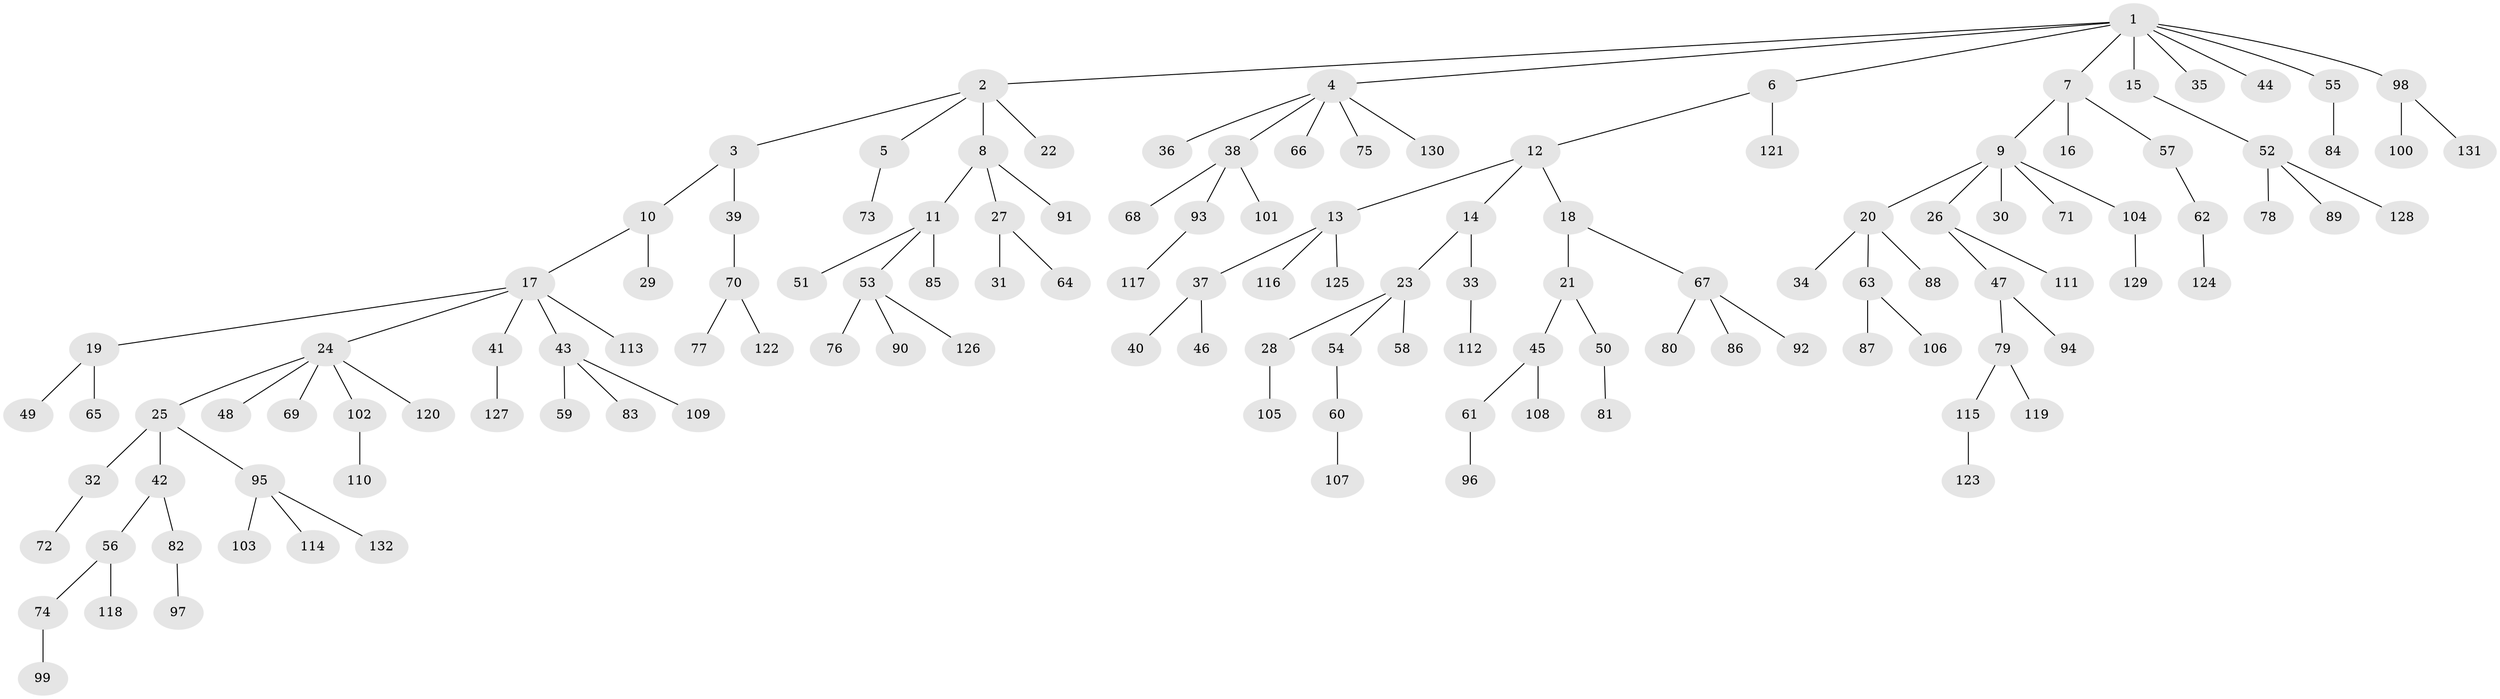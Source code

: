 // Generated by graph-tools (version 1.1) at 2025/15/03/09/25 04:15:27]
// undirected, 132 vertices, 131 edges
graph export_dot {
graph [start="1"]
  node [color=gray90,style=filled];
  1;
  2;
  3;
  4;
  5;
  6;
  7;
  8;
  9;
  10;
  11;
  12;
  13;
  14;
  15;
  16;
  17;
  18;
  19;
  20;
  21;
  22;
  23;
  24;
  25;
  26;
  27;
  28;
  29;
  30;
  31;
  32;
  33;
  34;
  35;
  36;
  37;
  38;
  39;
  40;
  41;
  42;
  43;
  44;
  45;
  46;
  47;
  48;
  49;
  50;
  51;
  52;
  53;
  54;
  55;
  56;
  57;
  58;
  59;
  60;
  61;
  62;
  63;
  64;
  65;
  66;
  67;
  68;
  69;
  70;
  71;
  72;
  73;
  74;
  75;
  76;
  77;
  78;
  79;
  80;
  81;
  82;
  83;
  84;
  85;
  86;
  87;
  88;
  89;
  90;
  91;
  92;
  93;
  94;
  95;
  96;
  97;
  98;
  99;
  100;
  101;
  102;
  103;
  104;
  105;
  106;
  107;
  108;
  109;
  110;
  111;
  112;
  113;
  114;
  115;
  116;
  117;
  118;
  119;
  120;
  121;
  122;
  123;
  124;
  125;
  126;
  127;
  128;
  129;
  130;
  131;
  132;
  1 -- 2;
  1 -- 4;
  1 -- 6;
  1 -- 7;
  1 -- 15;
  1 -- 35;
  1 -- 44;
  1 -- 55;
  1 -- 98;
  2 -- 3;
  2 -- 5;
  2 -- 8;
  2 -- 22;
  3 -- 10;
  3 -- 39;
  4 -- 36;
  4 -- 38;
  4 -- 66;
  4 -- 75;
  4 -- 130;
  5 -- 73;
  6 -- 12;
  6 -- 121;
  7 -- 9;
  7 -- 16;
  7 -- 57;
  8 -- 11;
  8 -- 27;
  8 -- 91;
  9 -- 20;
  9 -- 26;
  9 -- 30;
  9 -- 71;
  9 -- 104;
  10 -- 17;
  10 -- 29;
  11 -- 51;
  11 -- 53;
  11 -- 85;
  12 -- 13;
  12 -- 14;
  12 -- 18;
  13 -- 37;
  13 -- 116;
  13 -- 125;
  14 -- 23;
  14 -- 33;
  15 -- 52;
  17 -- 19;
  17 -- 24;
  17 -- 41;
  17 -- 43;
  17 -- 113;
  18 -- 21;
  18 -- 67;
  19 -- 49;
  19 -- 65;
  20 -- 34;
  20 -- 63;
  20 -- 88;
  21 -- 45;
  21 -- 50;
  23 -- 28;
  23 -- 54;
  23 -- 58;
  24 -- 25;
  24 -- 48;
  24 -- 69;
  24 -- 102;
  24 -- 120;
  25 -- 32;
  25 -- 42;
  25 -- 95;
  26 -- 47;
  26 -- 111;
  27 -- 31;
  27 -- 64;
  28 -- 105;
  32 -- 72;
  33 -- 112;
  37 -- 40;
  37 -- 46;
  38 -- 68;
  38 -- 93;
  38 -- 101;
  39 -- 70;
  41 -- 127;
  42 -- 56;
  42 -- 82;
  43 -- 59;
  43 -- 83;
  43 -- 109;
  45 -- 61;
  45 -- 108;
  47 -- 79;
  47 -- 94;
  50 -- 81;
  52 -- 78;
  52 -- 89;
  52 -- 128;
  53 -- 76;
  53 -- 90;
  53 -- 126;
  54 -- 60;
  55 -- 84;
  56 -- 74;
  56 -- 118;
  57 -- 62;
  60 -- 107;
  61 -- 96;
  62 -- 124;
  63 -- 87;
  63 -- 106;
  67 -- 80;
  67 -- 86;
  67 -- 92;
  70 -- 77;
  70 -- 122;
  74 -- 99;
  79 -- 115;
  79 -- 119;
  82 -- 97;
  93 -- 117;
  95 -- 103;
  95 -- 114;
  95 -- 132;
  98 -- 100;
  98 -- 131;
  102 -- 110;
  104 -- 129;
  115 -- 123;
}
